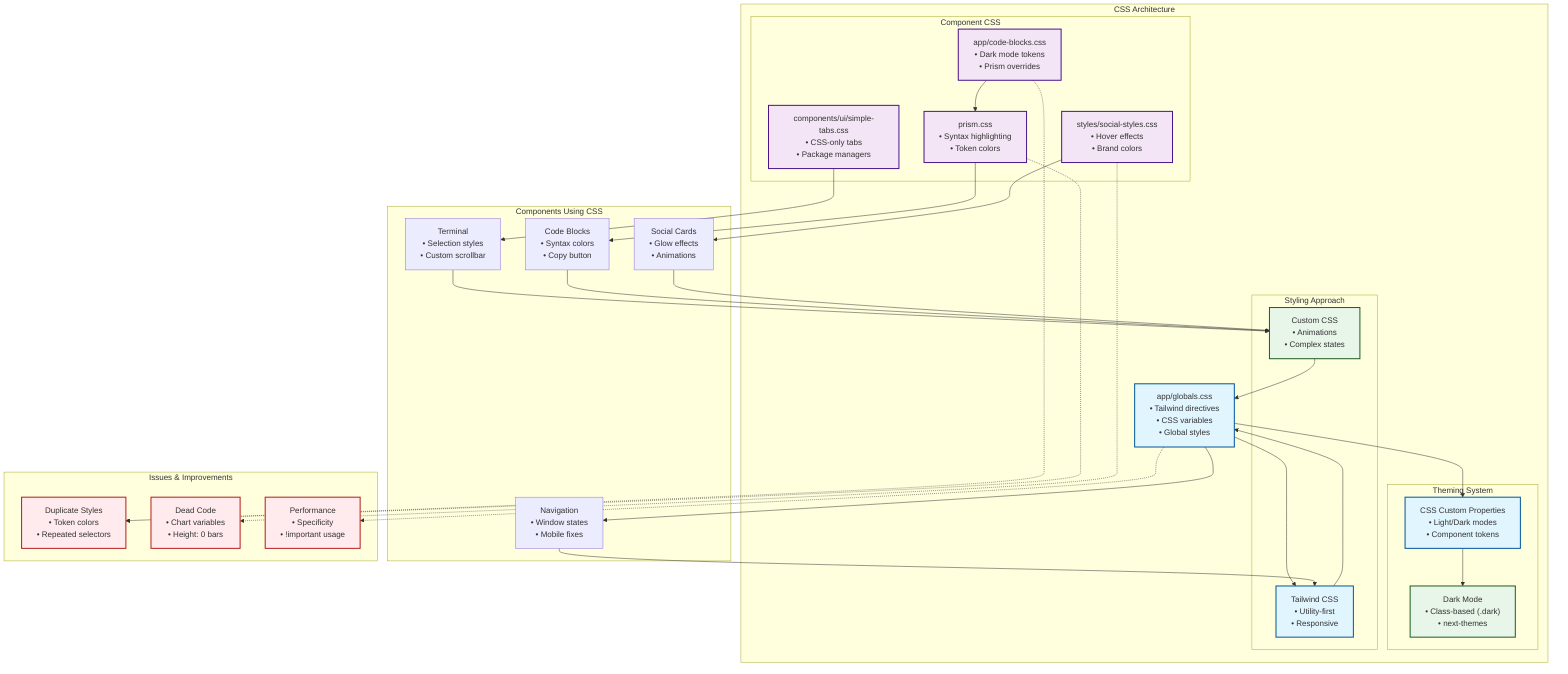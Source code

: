 graph TB
    subgraph "CSS Architecture"
        globals["app/globals.css<br/>• Tailwind directives<br/>• CSS variables<br/>• Global styles"]
        
        subgraph "Component CSS"
            codeblocks["app/code-blocks.css<br/>• Dark mode tokens<br/>• Prism overrides"]
            simpletabs["components/ui/simple-tabs.css<br/>• CSS-only tabs<br/>• Package managers"]
            socialstyles["styles/social-styles.css<br/>• Hover effects<br/>• Brand colors"]
            prism["prism.css<br/>• Syntax highlighting<br/>• Token colors"]
        end
        
        subgraph "Theming System"
            cssVars["CSS Custom Properties<br/>• Light/Dark modes<br/>• Component tokens"]
            darkMode["Dark Mode<br/>• Class-based (.dark)<br/>• next-themes"]
        end
        
        subgraph "Styling Approach"
            tailwind["Tailwind CSS<br/>• Utility-first<br/>• Responsive"]
            custom["Custom CSS<br/>• Animations<br/>• Complex states"]
        end
    end
    
    subgraph "Components Using CSS"
        terminal["Terminal<br/>• Selection styles<br/>• Custom scrollbar"]
        codeComp["Code Blocks<br/>• Syntax colors<br/>• Copy button"]
        social["Social Cards<br/>• Glow effects<br/>• Animations"]
        nav["Navigation<br/>• Window states<br/>• Mobile fixes"]
    end
    
    subgraph "Issues & Improvements"
        duplicates["Duplicate Styles<br/>• Token colors<br/>• Repeated selectors"]
        unused["Dead Code<br/>• Chart variables<br/>• Height: 0 bars"]
        perf["Performance<br/>• Specificity<br/>• !important usage"]
    end
    
    %% Main relationships
    globals --> cssVars
    globals --> tailwind
    cssVars --> darkMode
    
    %% Component relationships
    codeblocks --> prism
    prism --> codeComp
    simpletabs --> terminal
    socialstyles --> social
    globals --> nav
    
    %% Usage relationships
    terminal --> custom
    codeComp --> custom
    social --> custom
    nav --> tailwind
    
    %% Issue relationships
    codeblocks -.-> duplicates
    prism -.-> duplicates
    socialstyles -.-> unused
    globals -.-> perf
    
    %% Styling approach
    tailwind --> globals
    custom --> globals
    
    classDef primary fill:#e1f5fe,stroke:#01579b,stroke-width:2px
    classDef component fill:#f3e5f5,stroke:#4a148c,stroke-width:2px
    classDef issue fill:#ffebee,stroke:#b71c1c,stroke-width:2px
    classDef system fill:#e8f5e9,stroke:#1b5e20,stroke-width:2px
    
    class globals,tailwind,cssVars primary
    class codeblocks,simpletabs,socialstyles,prism component
    class duplicates,unused,perf issue
    class darkMode,custom system